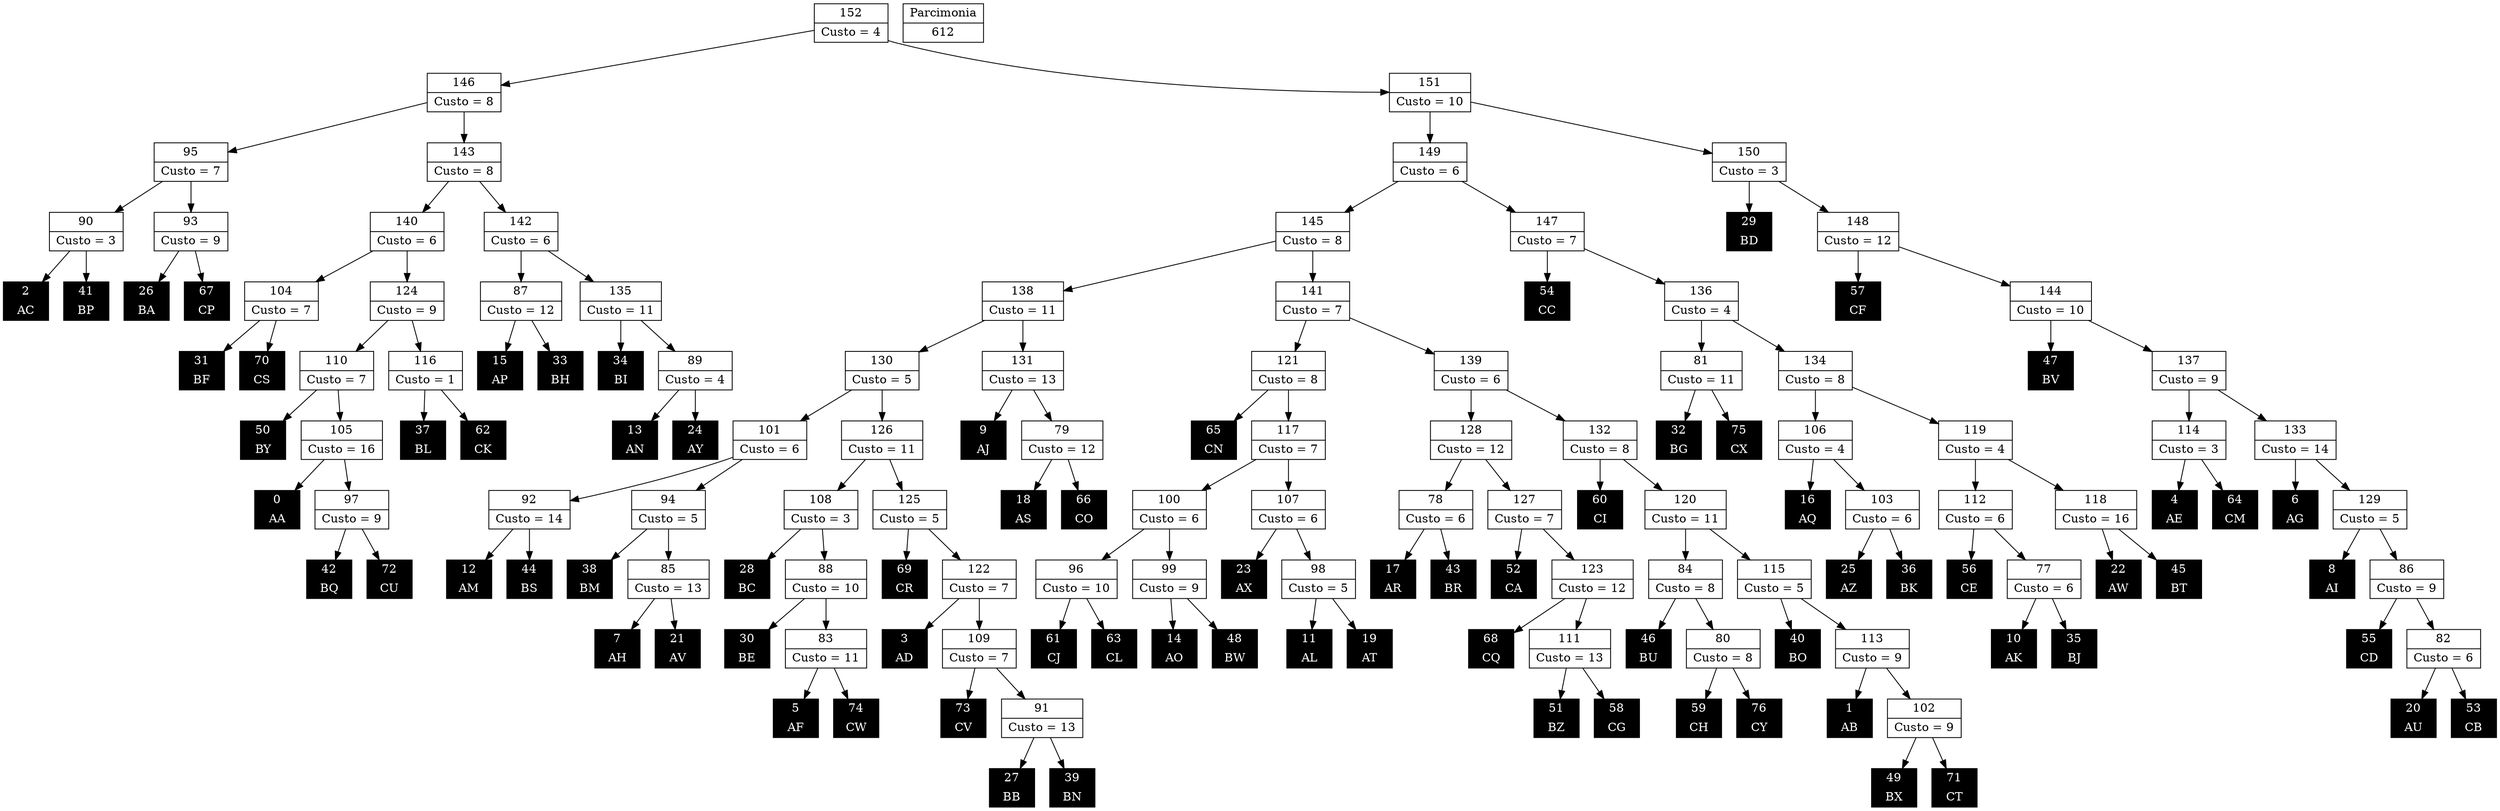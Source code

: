 Digraph G {
0 [shape="record", label="{0 | AA}",style=filled, color=black, fontcolor=white,fontsize=14, height=0.5]
1 [shape="record", label="{1 | AB}",style=filled, color=black, fontcolor=white,fontsize=14, height=0.5]
2 [shape="record", label="{2 | AC}",style=filled, color=black, fontcolor=white,fontsize=14, height=0.5]
3 [shape="record", label="{3 | AD}",style=filled, color=black, fontcolor=white,fontsize=14, height=0.5]
4 [shape="record", label="{4 | AE}",style=filled, color=black, fontcolor=white,fontsize=14, height=0.5]
5 [shape="record", label="{5 | AF}",style=filled, color=black, fontcolor=white,fontsize=14, height=0.5]
6 [shape="record", label="{6 | AG}",style=filled, color=black, fontcolor=white,fontsize=14, height=0.5]
7 [shape="record", label="{7 | AH}",style=filled, color=black, fontcolor=white,fontsize=14, height=0.5]
8 [shape="record", label="{8 | AI}",style=filled, color=black, fontcolor=white,fontsize=14, height=0.5]
9 [shape="record", label="{9 | AJ}",style=filled, color=black, fontcolor=white,fontsize=14, height=0.5]
10 [shape="record", label="{10 | AK}",style=filled, color=black, fontcolor=white,fontsize=14, height=0.5]
11 [shape="record", label="{11 | AL}",style=filled, color=black, fontcolor=white,fontsize=14, height=0.5]
12 [shape="record", label="{12 | AM}",style=filled, color=black, fontcolor=white,fontsize=14, height=0.5]
13 [shape="record", label="{13 | AN}",style=filled, color=black, fontcolor=white,fontsize=14, height=0.5]
14 [shape="record", label="{14 | AO}",style=filled, color=black, fontcolor=white,fontsize=14, height=0.5]
15 [shape="record", label="{15 | AP}",style=filled, color=black, fontcolor=white,fontsize=14, height=0.5]
16 [shape="record", label="{16 | AQ}",style=filled, color=black, fontcolor=white,fontsize=14, height=0.5]
17 [shape="record", label="{17 | AR}",style=filled, color=black, fontcolor=white,fontsize=14, height=0.5]
18 [shape="record", label="{18 | AS}",style=filled, color=black, fontcolor=white,fontsize=14, height=0.5]
19 [shape="record", label="{19 | AT}",style=filled, color=black, fontcolor=white,fontsize=14, height=0.5]
20 [shape="record", label="{20 | AU}",style=filled, color=black, fontcolor=white,fontsize=14, height=0.5]
21 [shape="record", label="{21 | AV}",style=filled, color=black, fontcolor=white,fontsize=14, height=0.5]
22 [shape="record", label="{22 | AW}",style=filled, color=black, fontcolor=white,fontsize=14, height=0.5]
23 [shape="record", label="{23 | AX}",style=filled, color=black, fontcolor=white,fontsize=14, height=0.5]
24 [shape="record", label="{24 | AY}",style=filled, color=black, fontcolor=white,fontsize=14, height=0.5]
25 [shape="record", label="{25 | AZ}",style=filled, color=black, fontcolor=white,fontsize=14, height=0.5]
26 [shape="record", label="{26 | BA}",style=filled, color=black, fontcolor=white,fontsize=14, height=0.5]
27 [shape="record", label="{27 | BB}",style=filled, color=black, fontcolor=white,fontsize=14, height=0.5]
28 [shape="record", label="{28 | BC}",style=filled, color=black, fontcolor=white,fontsize=14, height=0.5]
29 [shape="record", label="{29 | BD}",style=filled, color=black, fontcolor=white,fontsize=14, height=0.5]
30 [shape="record", label="{30 | BE}",style=filled, color=black, fontcolor=white,fontsize=14, height=0.5]
31 [shape="record", label="{31 | BF}",style=filled, color=black, fontcolor=white,fontsize=14, height=0.5]
32 [shape="record", label="{32 | BG}",style=filled, color=black, fontcolor=white,fontsize=14, height=0.5]
33 [shape="record", label="{33 | BH}",style=filled, color=black, fontcolor=white,fontsize=14, height=0.5]
34 [shape="record", label="{34 | BI}",style=filled, color=black, fontcolor=white,fontsize=14, height=0.5]
35 [shape="record", label="{35 | BJ}",style=filled, color=black, fontcolor=white,fontsize=14, height=0.5]
36 [shape="record", label="{36 | BK}",style=filled, color=black, fontcolor=white,fontsize=14, height=0.5]
37 [shape="record", label="{37 | BL}",style=filled, color=black, fontcolor=white,fontsize=14, height=0.5]
38 [shape="record", label="{38 | BM}",style=filled, color=black, fontcolor=white,fontsize=14, height=0.5]
39 [shape="record", label="{39 | BN}",style=filled, color=black, fontcolor=white,fontsize=14, height=0.5]
40 [shape="record", label="{40 | BO}",style=filled, color=black, fontcolor=white,fontsize=14, height=0.5]
41 [shape="record", label="{41 | BP}",style=filled, color=black, fontcolor=white,fontsize=14, height=0.5]
42 [shape="record", label="{42 | BQ}",style=filled, color=black, fontcolor=white,fontsize=14, height=0.5]
43 [shape="record", label="{43 | BR}",style=filled, color=black, fontcolor=white,fontsize=14, height=0.5]
44 [shape="record", label="{44 | BS}",style=filled, color=black, fontcolor=white,fontsize=14, height=0.5]
45 [shape="record", label="{45 | BT}",style=filled, color=black, fontcolor=white,fontsize=14, height=0.5]
46 [shape="record", label="{46 | BU}",style=filled, color=black, fontcolor=white,fontsize=14, height=0.5]
47 [shape="record", label="{47 | BV}",style=filled, color=black, fontcolor=white,fontsize=14, height=0.5]
48 [shape="record", label="{48 | BW}",style=filled, color=black, fontcolor=white,fontsize=14, height=0.5]
49 [shape="record", label="{49 | BX}",style=filled, color=black, fontcolor=white,fontsize=14, height=0.5]
50 [shape="record", label="{50 | BY}",style=filled, color=black, fontcolor=white,fontsize=14, height=0.5]
51 [shape="record", label="{51 | BZ}",style=filled, color=black, fontcolor=white,fontsize=14, height=0.5]
52 [shape="record", label="{52 | CA}",style=filled, color=black, fontcolor=white,fontsize=14, height=0.5]
53 [shape="record", label="{53 | CB}",style=filled, color=black, fontcolor=white,fontsize=14, height=0.5]
54 [shape="record", label="{54 | CC}",style=filled, color=black, fontcolor=white,fontsize=14, height=0.5]
55 [shape="record", label="{55 | CD}",style=filled, color=black, fontcolor=white,fontsize=14, height=0.5]
56 [shape="record", label="{56 | CE}",style=filled, color=black, fontcolor=white,fontsize=14, height=0.5]
57 [shape="record", label="{57 | CF}",style=filled, color=black, fontcolor=white,fontsize=14, height=0.5]
58 [shape="record", label="{58 | CG}",style=filled, color=black, fontcolor=white,fontsize=14, height=0.5]
59 [shape="record", label="{59 | CH}",style=filled, color=black, fontcolor=white,fontsize=14, height=0.5]
60 [shape="record", label="{60 | CI}",style=filled, color=black, fontcolor=white,fontsize=14, height=0.5]
61 [shape="record", label="{61 | CJ}",style=filled, color=black, fontcolor=white,fontsize=14, height=0.5]
62 [shape="record", label="{62 | CK}",style=filled, color=black, fontcolor=white,fontsize=14, height=0.5]
63 [shape="record", label="{63 | CL}",style=filled, color=black, fontcolor=white,fontsize=14, height=0.5]
64 [shape="record", label="{64 | CM}",style=filled, color=black, fontcolor=white,fontsize=14, height=0.5]
65 [shape="record", label="{65 | CN}",style=filled, color=black, fontcolor=white,fontsize=14, height=0.5]
66 [shape="record", label="{66 | CO}",style=filled, color=black, fontcolor=white,fontsize=14, height=0.5]
67 [shape="record", label="{67 | CP}",style=filled, color=black, fontcolor=white,fontsize=14, height=0.5]
68 [shape="record", label="{68 | CQ}",style=filled, color=black, fontcolor=white,fontsize=14, height=0.5]
69 [shape="record", label="{69 | CR}",style=filled, color=black, fontcolor=white,fontsize=14, height=0.5]
70 [shape="record", label="{70 | CS}",style=filled, color=black, fontcolor=white,fontsize=14, height=0.5]
71 [shape="record", label="{71 | CT}",style=filled, color=black, fontcolor=white,fontsize=14, height=0.5]
72 [shape="record", label="{72 | CU}",style=filled, color=black, fontcolor=white,fontsize=14, height=0.5]
73 [shape="record", label="{73 | CV}",style=filled, color=black, fontcolor=white,fontsize=14, height=0.5]
74 [shape="record", label="{74 | CW}",style=filled, color=black, fontcolor=white,fontsize=14, height=0.5]
75 [shape="record", label="{75 | CX}",style=filled, color=black, fontcolor=white,fontsize=14, height=0.5]
76 [shape="record", label="{76 | CY}",style=filled, color=black, fontcolor=white,fontsize=14, height=0.5]
77 [shape="record", label="{77|Custo = 6}"]
78 [shape="record", label="{78|Custo = 6}"]
79 [shape="record", label="{79|Custo = 12}"]
80 [shape="record", label="{80|Custo = 8}"]
81 [shape="record", label="{81|Custo = 11}"]
82 [shape="record", label="{82|Custo = 6}"]
83 [shape="record", label="{83|Custo = 11}"]
84 [shape="record", label="{84|Custo = 8}"]
85 [shape="record", label="{85|Custo = 13}"]
86 [shape="record", label="{86|Custo = 9}"]
87 [shape="record", label="{87|Custo = 12}"]
88 [shape="record", label="{88|Custo = 10}"]
89 [shape="record", label="{89|Custo = 4}"]
90 [shape="record", label="{90|Custo = 3}"]
91 [shape="record", label="{91|Custo = 13}"]
92 [shape="record", label="{92|Custo = 14}"]
93 [shape="record", label="{93|Custo = 9}"]
94 [shape="record", label="{94|Custo = 5}"]
95 [shape="record", label="{95|Custo = 7}"]
96 [shape="record", label="{96|Custo = 10}"]
97 [shape="record", label="{97|Custo = 9}"]
98 [shape="record", label="{98|Custo = 5}"]
99 [shape="record", label="{99|Custo = 9}"]
100 [shape="record", label="{100|Custo = 6}"]
101 [shape="record", label="{101|Custo = 6}"]
102 [shape="record", label="{102|Custo = 9}"]
103 [shape="record", label="{103|Custo = 6}"]
104 [shape="record", label="{104|Custo = 7}"]
105 [shape="record", label="{105|Custo = 16}"]
106 [shape="record", label="{106|Custo = 4}"]
107 [shape="record", label="{107|Custo = 6}"]
108 [shape="record", label="{108|Custo = 3}"]
109 [shape="record", label="{109|Custo = 7}"]
110 [shape="record", label="{110|Custo = 7}"]
111 [shape="record", label="{111|Custo = 13}"]
112 [shape="record", label="{112|Custo = 6}"]
113 [shape="record", label="{113|Custo = 9}"]
114 [shape="record", label="{114|Custo = 3}"]
115 [shape="record", label="{115|Custo = 5}"]
116 [shape="record", label="{116|Custo = 1}"]
117 [shape="record", label="{117|Custo = 7}"]
118 [shape="record", label="{118|Custo = 16}"]
119 [shape="record", label="{119|Custo = 4}"]
120 [shape="record", label="{120|Custo = 11}"]
121 [shape="record", label="{121|Custo = 8}"]
122 [shape="record", label="{122|Custo = 7}"]
123 [shape="record", label="{123|Custo = 12}"]
124 [shape="record", label="{124|Custo = 9}"]
125 [shape="record", label="{125|Custo = 5}"]
126 [shape="record", label="{126|Custo = 11}"]
127 [shape="record", label="{127|Custo = 7}"]
128 [shape="record", label="{128|Custo = 12}"]
129 [shape="record", label="{129|Custo = 5}"]
130 [shape="record", label="{130|Custo = 5}"]
131 [shape="record", label="{131|Custo = 13}"]
132 [shape="record", label="{132|Custo = 8}"]
133 [shape="record", label="{133|Custo = 14}"]
134 [shape="record", label="{134|Custo = 8}"]
135 [shape="record", label="{135|Custo = 11}"]
136 [shape="record", label="{136|Custo = 4}"]
137 [shape="record", label="{137|Custo = 9}"]
138 [shape="record", label="{138|Custo = 11}"]
139 [shape="record", label="{139|Custo = 6}"]
140 [shape="record", label="{140|Custo = 6}"]
141 [shape="record", label="{141|Custo = 7}"]
142 [shape="record", label="{142|Custo = 6}"]
143 [shape="record", label="{143|Custo = 8}"]
144 [shape="record", label="{144|Custo = 10}"]
145 [shape="record", label="{145|Custo = 8}"]
146 [shape="record", label="{146|Custo = 8}"]
147 [shape="record", label="{147|Custo = 7}"]
148 [shape="record", label="{148|Custo = 12}"]
149 [shape="record", label="{149|Custo = 6}"]
150 [shape="record", label="{150|Custo = 3}"]
151 [shape="record", label="{151|Custo = 10}"]
152 [shape="record", label="{152|Custo = 4}"]

77->35
77->10
78->43
78->17
79->66
79->18
80->76
80->59
81->75
81->32
82->53
82->20
83->74
83->5
84->80
84->46
85->21
85->7
86->82
86->55
87->33
87->15
88->83
88->30
89->24
89->13
90->41
90->2
91->39
91->27
92->44
92->12
93->67
93->26
94->85
94->38
95->93
95->90
96->63
96->61
97->72
97->42
98->19
98->11
99->48
99->14
100->99
100->96
101->94
101->92
102->71
102->49
103->36
103->25
104->70
104->31
105->97
105->0
106->103
106->16
107->98
107->23
108->88
108->28
109->91
109->73
110->105
110->50
111->58
111->51
112->77
112->56
113->102
113->1
114->64
114->4
115->113
115->40
116->62
116->37
117->107
117->100
118->45
118->22
119->118
119->112
120->115
120->84
121->117
121->65
122->109
122->3
123->111
123->68
124->116
124->110
125->122
125->69
126->125
126->108
127->123
127->52
128->127
128->78
129->86
129->8
130->126
130->101
131->79
131->9
132->120
132->60
133->129
133->6
134->119
134->106
135->89
135->34
136->134
136->81
137->133
137->114
138->131
138->130
139->132
139->128
140->124
140->104
141->139
141->121
142->135
142->87
143->142
143->140
144->137
144->47
145->141
145->138
146->143
146->95
147->136
147->54
148->144
148->57
149->147
149->145
150->148
150->29
151->150
151->149
152->151
152->146

612 [shape="record", label="{Parcimonia|612}"]
}